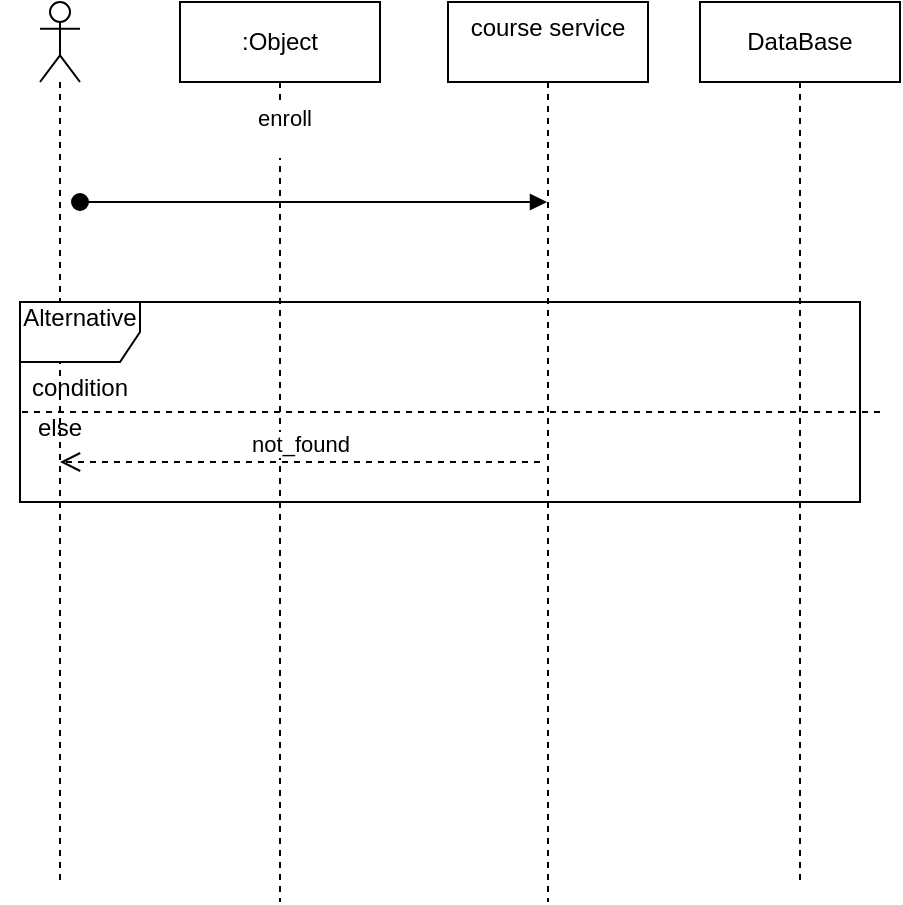 <mxfile version="28.2.8">
  <diagram name="Page-1" id="yMiZSVSBFLumQwJbAUwz">
    <mxGraphModel dx="1042" dy="571" grid="1" gridSize="10" guides="1" tooltips="1" connect="1" arrows="1" fold="1" page="1" pageScale="1" pageWidth="827" pageHeight="1169" math="0" shadow="0">
      <root>
        <mxCell id="0" />
        <mxCell id="1" parent="0" />
        <mxCell id="AC3vfPoduR0LNV47cAn1-16" value=":Object" style="shape=umlLifeline;perimeter=lifelinePerimeter;whiteSpace=wrap;html=1;container=1;dropTarget=0;collapsible=0;recursiveResize=0;outlineConnect=0;portConstraint=eastwest;newEdgeStyle={&quot;curved&quot;:0,&quot;rounded&quot;:0};" vertex="1" parent="1">
          <mxGeometry x="180" y="100" width="100" height="450" as="geometry" />
        </mxCell>
        <mxCell id="AC3vfPoduR0LNV47cAn1-19" value="course service&lt;div&gt;&lt;br&gt;&lt;/div&gt;" style="shape=umlLifeline;perimeter=lifelinePerimeter;whiteSpace=wrap;html=1;container=1;dropTarget=0;collapsible=0;recursiveResize=0;outlineConnect=0;portConstraint=eastwest;newEdgeStyle={&quot;curved&quot;:0,&quot;rounded&quot;:0};" vertex="1" parent="1">
          <mxGeometry x="314" y="100" width="100" height="450" as="geometry" />
        </mxCell>
        <mxCell id="AC3vfPoduR0LNV47cAn1-21" value="DataBase" style="shape=umlLifeline;perimeter=lifelinePerimeter;whiteSpace=wrap;html=1;container=1;dropTarget=0;collapsible=0;recursiveResize=0;outlineConnect=0;portConstraint=eastwest;newEdgeStyle={&quot;curved&quot;:0,&quot;rounded&quot;:0};" vertex="1" parent="1">
          <mxGeometry x="440" y="100" width="100" height="440" as="geometry" />
        </mxCell>
        <mxCell id="AC3vfPoduR0LNV47cAn1-22" value="" style="shape=umlLifeline;perimeter=lifelinePerimeter;whiteSpace=wrap;html=1;container=1;dropTarget=0;collapsible=0;recursiveResize=0;outlineConnect=0;portConstraint=eastwest;newEdgeStyle={&quot;curved&quot;:0,&quot;rounded&quot;:0};participant=umlActor;" vertex="1" parent="1">
          <mxGeometry x="110" y="100" width="20" height="440" as="geometry" />
        </mxCell>
        <mxCell id="AC3vfPoduR0LNV47cAn1-25" value="enroll&lt;div&gt;&lt;br&gt;&lt;/div&gt;" style="html=1;verticalAlign=bottom;startArrow=oval;startFill=1;endArrow=block;startSize=8;curved=0;rounded=0;" edge="1" parent="1" target="AC3vfPoduR0LNV47cAn1-19">
          <mxGeometry x="-0.13" y="20" width="60" relative="1" as="geometry">
            <mxPoint x="130" y="200" as="sourcePoint" />
            <mxPoint x="350" y="200" as="targetPoint" />
            <Array as="points">
              <mxPoint x="250" y="200" />
              <mxPoint x="280" y="200" />
            </Array>
            <mxPoint as="offset" />
          </mxGeometry>
        </mxCell>
        <mxCell id="AC3vfPoduR0LNV47cAn1-29" value="Alternative&lt;div&gt;&lt;br&gt;&lt;/div&gt;" style="shape=umlFrame;whiteSpace=wrap;html=1;pointerEvents=0;" vertex="1" parent="1">
          <mxGeometry x="100" y="250" width="420" height="100" as="geometry" />
        </mxCell>
        <mxCell id="AC3vfPoduR0LNV47cAn1-31" value="condition&lt;div&gt;&lt;br&gt;&lt;/div&gt;" style="text;html=1;whiteSpace=wrap;strokeColor=none;fillColor=none;align=center;verticalAlign=middle;rounded=0;" vertex="1" parent="1">
          <mxGeometry x="100" y="300" width="60" as="geometry" />
        </mxCell>
        <mxCell id="AC3vfPoduR0LNV47cAn1-33" value="else&lt;div&gt;&lt;br&gt;&lt;/div&gt;" style="text;html=1;whiteSpace=wrap;strokeColor=none;fillColor=none;align=center;verticalAlign=middle;rounded=0;" vertex="1" parent="1">
          <mxGeometry x="90" y="315" width="60" height="10" as="geometry" />
        </mxCell>
        <mxCell id="AC3vfPoduR0LNV47cAn1-37" value="&lt;div&gt;&lt;br&gt;&lt;/div&gt;&lt;div&gt;&lt;br&gt;&lt;/div&gt;" style="shape=umlLifeline;perimeter=lifelinePerimeter;whiteSpace=wrap;html=1;container=1;dropTarget=0;collapsible=0;recursiveResize=0;outlineConnect=0;portConstraint=eastwest;newEdgeStyle={&quot;curved&quot;:0,&quot;rounded&quot;:0};size=0;direction=south;" vertex="1" parent="1">
          <mxGeometry x="100" y="200" width="430" height="210" as="geometry" />
        </mxCell>
        <mxCell id="AC3vfPoduR0LNV47cAn1-41" value="&lt;div&gt;not_found&lt;/div&gt;" style="html=1;verticalAlign=bottom;endArrow=open;dashed=1;endSize=8;curved=0;rounded=0;sourcePerimeterSpacing=2;targetPerimeterSpacing=11;jumpSize=8;" edge="1" parent="1">
          <mxGeometry relative="1" as="geometry">
            <mxPoint x="360" y="330" as="sourcePoint" />
            <mxPoint x="120" y="330" as="targetPoint" />
          </mxGeometry>
        </mxCell>
      </root>
    </mxGraphModel>
  </diagram>
</mxfile>
